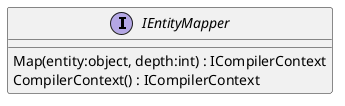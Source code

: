 @startuml
interface IEntityMapper {
    Map(entity:object, depth:int) : ICompilerContext
    CompilerContext() : ICompilerContext
}
@enduml
